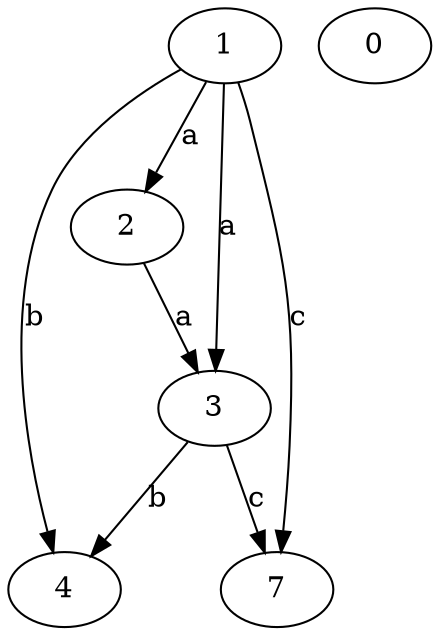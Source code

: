 strict digraph  {
1;
2;
3;
4;
0;
7;
1 -> 2  [label=a];
1 -> 3  [label=a];
1 -> 4  [label=b];
1 -> 7  [label=c];
2 -> 3  [label=a];
3 -> 4  [label=b];
3 -> 7  [label=c];
}
